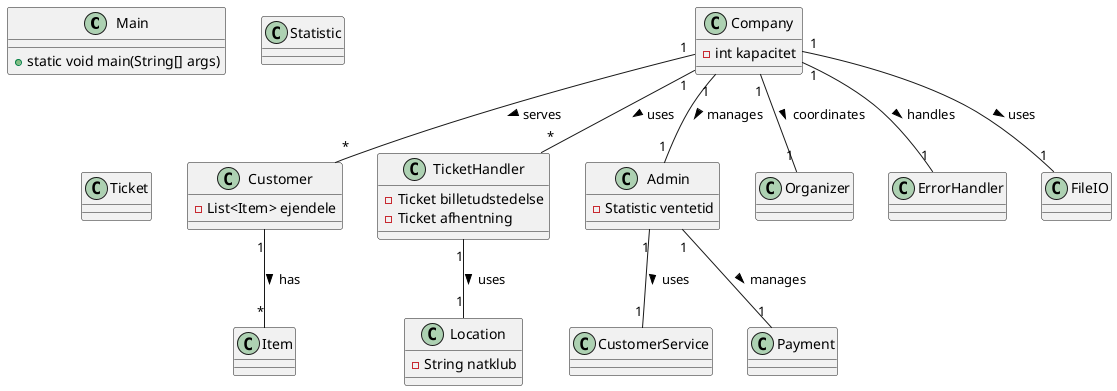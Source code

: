 @startuml
class Main{
+ static void main(String[] args)
}



class Customer {
    - List<Item> ejendele
}

class Company {
    - int kapacitet
}

class TicketHandler {
    - Ticket billetudstedelse
    - Ticket afhentning
}

class Admin {
    - Statistic ventetid
}

class CustomerService {
}

class Payment {
}

class Organizer {
}

class Location {
    - String natklub
}

class ErrorHandler {
}

class FileIO {
}

class Item {
}

class Statistic {
}

class Ticket {
}

Customer "1" -- "*" Item : has >

Company "1" -- "*" Customer : serves >
Company "1" -- "*" TicketHandler : uses >
Company "1" -- "1" Admin : manages >
Company "1" -- "1" Organizer : coordinates >
Company "1" -- "1" ErrorHandler : handles >
Company "1" -- "1" FileIO : uses >

Admin "1" -- "1" CustomerService : uses >
Admin "1" -- "1" Payment : manages >

TicketHandler "1" -- "1" Location : uses >

@enduml
"""

# Gemmer det opdaterede indhold til en .puml fil
updated_path = "/mnt/data/UpdatedGarderobeSystemKlassediagram.puml"
with open(updated_path, "w") as file:
    file.write(updated_klassediagram_content)

updated_path
